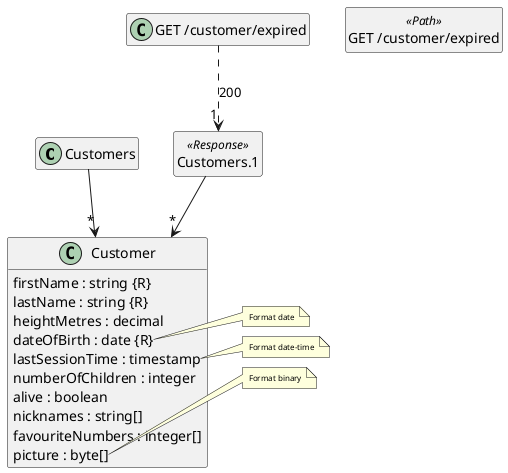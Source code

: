 @startuml
hide <<Path>> circle
hide <<Response>> circle
hide <<Parameter>> circle
hide empty methods
hide empty fields
set namespaceSeparator none

class "Customers" as Customers {
}

class "Customer" as Customer {
  {field} firstName : string {R}
  {field} lastName : string {R}
  {field} heightMetres : decimal
  {field} dateOfBirth : date {R}
  {field} lastSessionTime : timestamp
  {field} numberOfChildren : integer
  {field} alive : boolean
  {field} nicknames : string[]
  {field} favouriteNumbers : integer[]
  {field} picture : byte[]
}
note right of Customer::"dateOfBirth"
	<size:8>Format date</size>
end note
note right of Customer::"lastSessionTime"
	<size:8>Format date-time</size>
end note
note right of Customer::"picture"
	<size:8>Format binary</size>
end note

class "Customers.1" as Customers.1 <<Response>> {
}

class "GET /customer/expired" as GET_/customer/expired <<Path>> {
}

"Customers" --> "*" "Customer"

"Customers.1" --> "*" "Customer"

"GET /customer/expired" ..> "1" "Customers.1"  :  "200"

@enduml